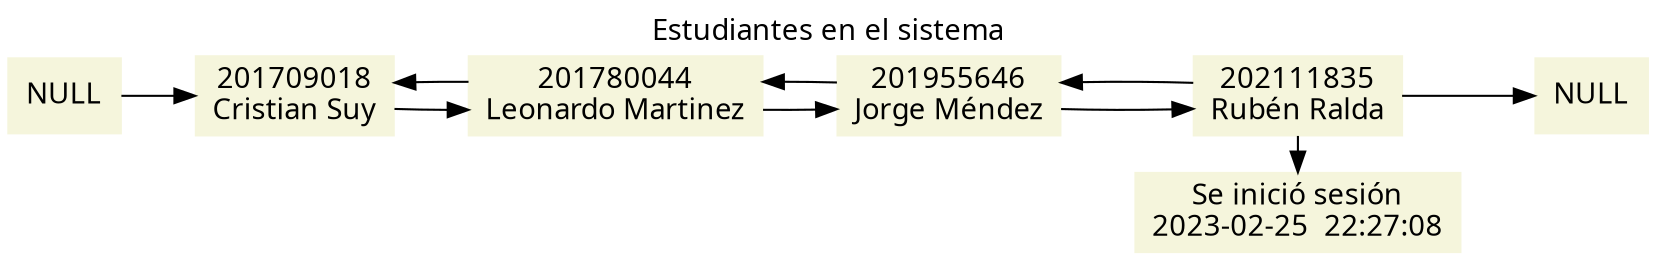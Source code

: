 digraph G{

rankdir=LR; 
 node[shape=rectangle, style=filled, color=beige, fontname="Century Gothic"]; 
 graph [fontname="Century Gothic"]; 
 labelloc="t"; label="Estudiantes en el sistema"; 
nodonull1[label="NULL"];
nodonull2[label="NULL"];
0[label="201709018\nCristian Suy"]
1[label="201780044\nLeonardo Martinez"]
2[label="201955646\nJorge Méndez"]
3[label="202111835\nRubén Ralda"]
nodonull1->0 -> 1 -> 2 -> 3->nodonull2;
3 -> 2 -> 1 -> 0;
n0[label="Se inició sesión\n2023-02-25  22:27:08"]
3 -> n0;
{rank=same;3,n0}

}